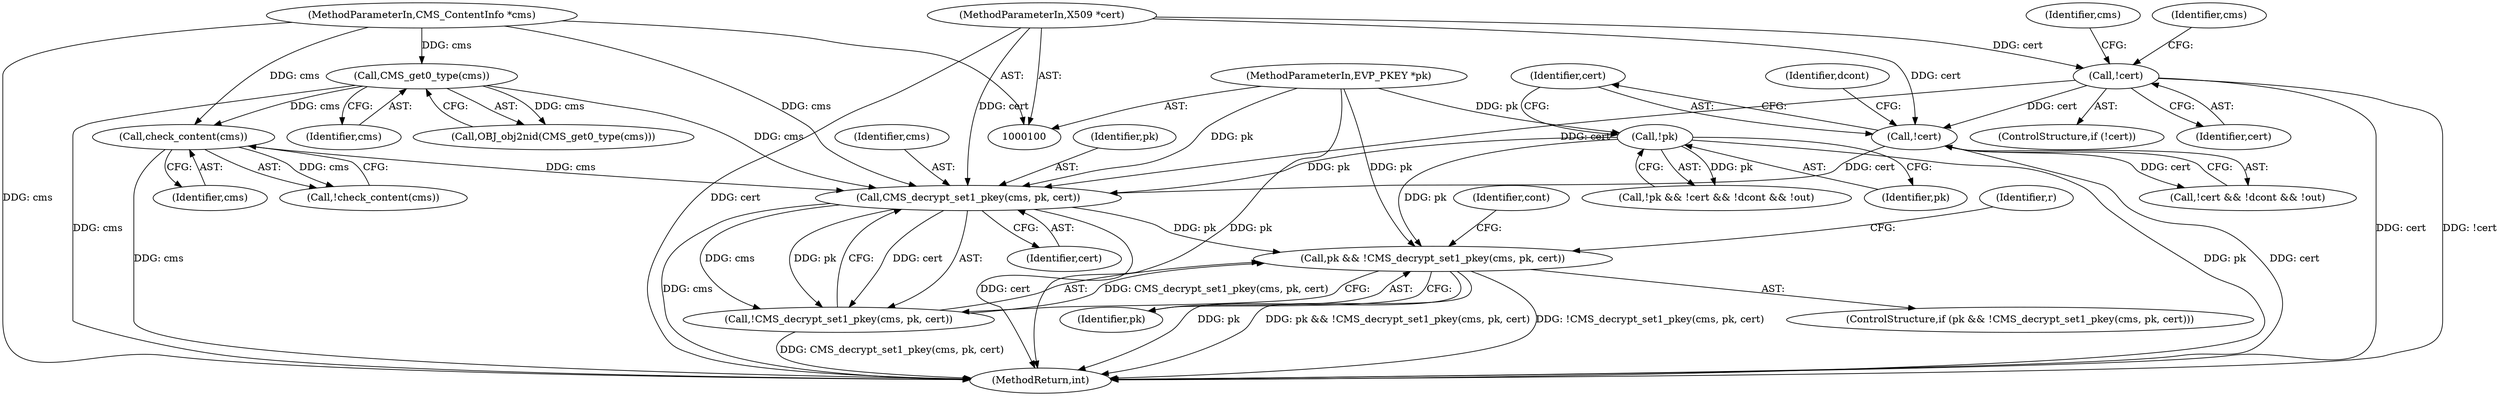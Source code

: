 digraph "0_openssl_08229ad838c50f644d7e928e2eef147b4308ad64_0@API" {
"1000202" [label="(Call,CMS_decrypt_set1_pkey(cms, pk, cert))"];
"1000113" [label="(Call,CMS_get0_type(cms))"];
"1000101" [label="(MethodParameterIn,CMS_ContentInfo *cms)"];
"1000127" [label="(Call,check_content(cms))"];
"1000186" [label="(Call,!pk)"];
"1000102" [label="(MethodParameterIn,EVP_PKEY *pk)"];
"1000189" [label="(Call,!cert)"];
"1000159" [label="(Call,!cert)"];
"1000103" [label="(MethodParameterIn,X509 *cert)"];
"1000199" [label="(Call,pk && !CMS_decrypt_set1_pkey(cms, pk, cert))"];
"1000201" [label="(Call,!CMS_decrypt_set1_pkey(cms, pk, cert))"];
"1000193" [label="(Identifier,dcont)"];
"1000160" [label="(Identifier,cert)"];
"1000204" [label="(Identifier,pk)"];
"1000126" [label="(Call,!check_content(cms))"];
"1000185" [label="(Call,!pk && !cert && !dcont && !out)"];
"1000187" [label="(Identifier,pk)"];
"1000158" [label="(ControlStructure,if (!cert))"];
"1000114" [label="(Identifier,cms)"];
"1000113" [label="(Call,CMS_get0_type(cms))"];
"1000178" [label="(Identifier,cms)"];
"1000201" [label="(Call,!CMS_decrypt_set1_pkey(cms, pk, cert))"];
"1000112" [label="(Call,OBJ_obj2nid(CMS_get0_type(cms)))"];
"1000103" [label="(MethodParameterIn,X509 *cert)"];
"1000202" [label="(Call,CMS_decrypt_set1_pkey(cms, pk, cert))"];
"1000198" [label="(ControlStructure,if (pk && !CMS_decrypt_set1_pkey(cms, pk, cert)))"];
"1000101" [label="(MethodParameterIn,CMS_ContentInfo *cms)"];
"1000199" [label="(Call,pk && !CMS_decrypt_set1_pkey(cms, pk, cert))"];
"1000205" [label="(Identifier,cert)"];
"1000200" [label="(Identifier,pk)"];
"1000102" [label="(MethodParameterIn,EVP_PKEY *pk)"];
"1000188" [label="(Call,!cert && !dcont && !out)"];
"1000159" [label="(Call,!cert)"];
"1000127" [label="(Call,check_content(cms))"];
"1000217" [label="(MethodReturn,int)"];
"1000213" [label="(Identifier,cont)"];
"1000203" [label="(Identifier,cms)"];
"1000166" [label="(Identifier,cms)"];
"1000189" [label="(Call,!cert)"];
"1000186" [label="(Call,!pk)"];
"1000128" [label="(Identifier,cms)"];
"1000190" [label="(Identifier,cert)"];
"1000207" [label="(Identifier,r)"];
"1000202" -> "1000201"  [label="AST: "];
"1000202" -> "1000205"  [label="CFG: "];
"1000203" -> "1000202"  [label="AST: "];
"1000204" -> "1000202"  [label="AST: "];
"1000205" -> "1000202"  [label="AST: "];
"1000201" -> "1000202"  [label="CFG: "];
"1000202" -> "1000217"  [label="DDG: cms"];
"1000202" -> "1000217"  [label="DDG: cert"];
"1000202" -> "1000199"  [label="DDG: pk"];
"1000202" -> "1000201"  [label="DDG: cms"];
"1000202" -> "1000201"  [label="DDG: pk"];
"1000202" -> "1000201"  [label="DDG: cert"];
"1000113" -> "1000202"  [label="DDG: cms"];
"1000127" -> "1000202"  [label="DDG: cms"];
"1000101" -> "1000202"  [label="DDG: cms"];
"1000186" -> "1000202"  [label="DDG: pk"];
"1000102" -> "1000202"  [label="DDG: pk"];
"1000189" -> "1000202"  [label="DDG: cert"];
"1000159" -> "1000202"  [label="DDG: cert"];
"1000103" -> "1000202"  [label="DDG: cert"];
"1000113" -> "1000112"  [label="AST: "];
"1000113" -> "1000114"  [label="CFG: "];
"1000114" -> "1000113"  [label="AST: "];
"1000112" -> "1000113"  [label="CFG: "];
"1000113" -> "1000217"  [label="DDG: cms"];
"1000113" -> "1000112"  [label="DDG: cms"];
"1000101" -> "1000113"  [label="DDG: cms"];
"1000113" -> "1000127"  [label="DDG: cms"];
"1000101" -> "1000100"  [label="AST: "];
"1000101" -> "1000217"  [label="DDG: cms"];
"1000101" -> "1000127"  [label="DDG: cms"];
"1000127" -> "1000126"  [label="AST: "];
"1000127" -> "1000128"  [label="CFG: "];
"1000128" -> "1000127"  [label="AST: "];
"1000126" -> "1000127"  [label="CFG: "];
"1000127" -> "1000217"  [label="DDG: cms"];
"1000127" -> "1000126"  [label="DDG: cms"];
"1000186" -> "1000185"  [label="AST: "];
"1000186" -> "1000187"  [label="CFG: "];
"1000187" -> "1000186"  [label="AST: "];
"1000190" -> "1000186"  [label="CFG: "];
"1000185" -> "1000186"  [label="CFG: "];
"1000186" -> "1000217"  [label="DDG: pk"];
"1000186" -> "1000185"  [label="DDG: pk"];
"1000102" -> "1000186"  [label="DDG: pk"];
"1000186" -> "1000199"  [label="DDG: pk"];
"1000102" -> "1000100"  [label="AST: "];
"1000102" -> "1000217"  [label="DDG: pk"];
"1000102" -> "1000199"  [label="DDG: pk"];
"1000189" -> "1000188"  [label="AST: "];
"1000189" -> "1000190"  [label="CFG: "];
"1000190" -> "1000189"  [label="AST: "];
"1000193" -> "1000189"  [label="CFG: "];
"1000188" -> "1000189"  [label="CFG: "];
"1000189" -> "1000217"  [label="DDG: cert"];
"1000189" -> "1000188"  [label="DDG: cert"];
"1000159" -> "1000189"  [label="DDG: cert"];
"1000103" -> "1000189"  [label="DDG: cert"];
"1000159" -> "1000158"  [label="AST: "];
"1000159" -> "1000160"  [label="CFG: "];
"1000160" -> "1000159"  [label="AST: "];
"1000166" -> "1000159"  [label="CFG: "];
"1000178" -> "1000159"  [label="CFG: "];
"1000159" -> "1000217"  [label="DDG: !cert"];
"1000159" -> "1000217"  [label="DDG: cert"];
"1000103" -> "1000159"  [label="DDG: cert"];
"1000103" -> "1000100"  [label="AST: "];
"1000103" -> "1000217"  [label="DDG: cert"];
"1000199" -> "1000198"  [label="AST: "];
"1000199" -> "1000200"  [label="CFG: "];
"1000199" -> "1000201"  [label="CFG: "];
"1000200" -> "1000199"  [label="AST: "];
"1000201" -> "1000199"  [label="AST: "];
"1000207" -> "1000199"  [label="CFG: "];
"1000213" -> "1000199"  [label="CFG: "];
"1000199" -> "1000217"  [label="DDG: pk"];
"1000199" -> "1000217"  [label="DDG: pk && !CMS_decrypt_set1_pkey(cms, pk, cert)"];
"1000199" -> "1000217"  [label="DDG: !CMS_decrypt_set1_pkey(cms, pk, cert)"];
"1000201" -> "1000199"  [label="DDG: CMS_decrypt_set1_pkey(cms, pk, cert)"];
"1000201" -> "1000217"  [label="DDG: CMS_decrypt_set1_pkey(cms, pk, cert)"];
}
